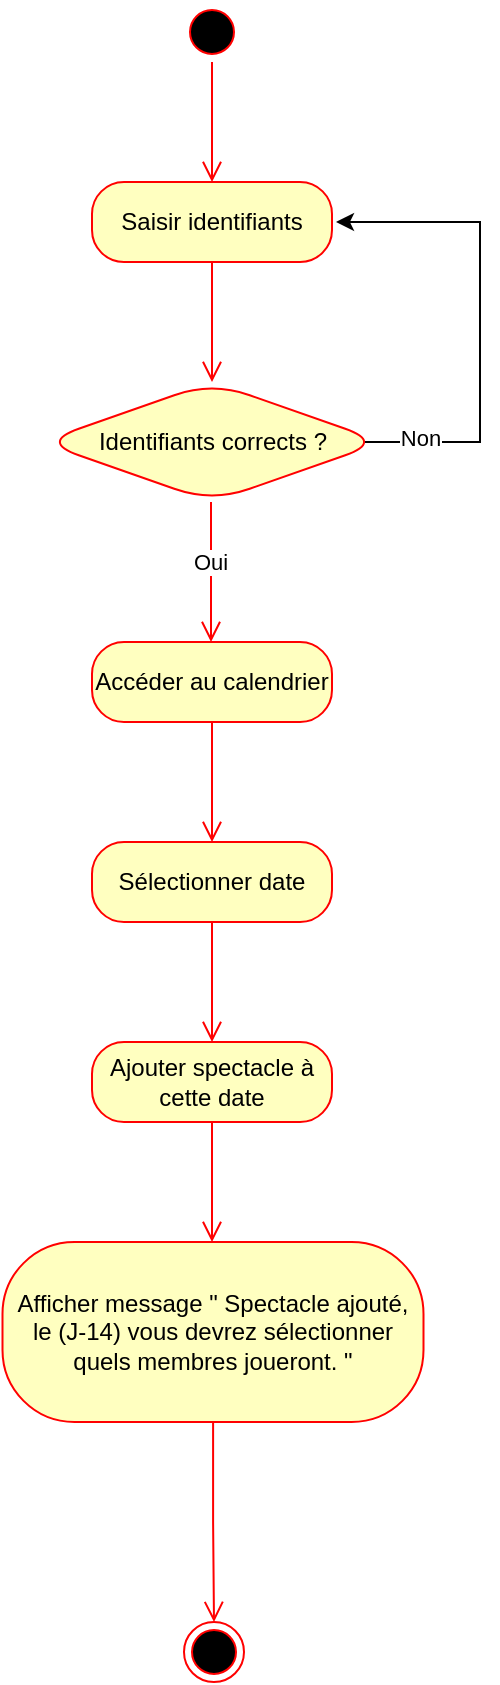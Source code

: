 <mxfile version="26.1.3">
  <diagram name="Page-1" id="lW-tmhY_m9JiVLKgdr-E">
    <mxGraphModel dx="1407" dy="745" grid="1" gridSize="10" guides="1" tooltips="1" connect="1" arrows="1" fold="1" page="1" pageScale="1" pageWidth="827" pageHeight="1169" math="0" shadow="0">
      <root>
        <mxCell id="0" />
        <mxCell id="1" parent="0" />
        <mxCell id="DRHzH8BzLrvunNtR7_3k-1" value="" style="ellipse;html=1;shape=startState;fillColor=#000000;strokeColor=#ff0000;" parent="1" vertex="1">
          <mxGeometry x="384" y="70" width="30" height="30" as="geometry" />
        </mxCell>
        <mxCell id="DRHzH8BzLrvunNtR7_3k-2" value="" style="edgeStyle=orthogonalEdgeStyle;html=1;verticalAlign=bottom;endArrow=open;endSize=8;strokeColor=#ff0000;rounded=0;" parent="1" source="DRHzH8BzLrvunNtR7_3k-1" edge="1">
          <mxGeometry relative="1" as="geometry">
            <mxPoint x="399" y="160" as="targetPoint" />
          </mxGeometry>
        </mxCell>
        <mxCell id="DRHzH8BzLrvunNtR7_3k-3" value="&lt;div&gt;Saisir identifiants&lt;/div&gt;" style="rounded=1;whiteSpace=wrap;html=1;arcSize=40;fontColor=#000000;fillColor=#ffffc0;strokeColor=#ff0000;" parent="1" vertex="1">
          <mxGeometry x="339" y="160" width="120" height="40" as="geometry" />
        </mxCell>
        <mxCell id="DRHzH8BzLrvunNtR7_3k-4" value="" style="edgeStyle=orthogonalEdgeStyle;html=1;verticalAlign=bottom;endArrow=open;endSize=8;strokeColor=#ff0000;rounded=0;" parent="1" source="DRHzH8BzLrvunNtR7_3k-3" edge="1">
          <mxGeometry relative="1" as="geometry">
            <mxPoint x="399" y="260" as="targetPoint" />
          </mxGeometry>
        </mxCell>
        <mxCell id="DRHzH8BzLrvunNtR7_3k-7" style="edgeStyle=orthogonalEdgeStyle;rounded=0;orthogonalLoop=1;jettySize=auto;html=1;" parent="1" edge="1">
          <mxGeometry relative="1" as="geometry">
            <mxPoint x="461" y="180" as="targetPoint" />
            <mxPoint x="471" y="290" as="sourcePoint" />
            <Array as="points">
              <mxPoint x="533" y="290" />
              <mxPoint x="533" y="180" />
            </Array>
          </mxGeometry>
        </mxCell>
        <mxCell id="DRHzH8BzLrvunNtR7_3k-8" value="&lt;div&gt;Non&lt;/div&gt;" style="edgeLabel;html=1;align=center;verticalAlign=middle;resizable=0;points=[];" parent="DRHzH8BzLrvunNtR7_3k-7" vertex="1" connectable="0">
          <mxGeometry x="-0.803" y="-2" relative="1" as="geometry">
            <mxPoint x="8" y="-4" as="offset" />
          </mxGeometry>
        </mxCell>
        <mxCell id="DRHzH8BzLrvunNtR7_3k-5" value="Identifiants corrects ?" style="rounded=1;whiteSpace=wrap;html=1;arcSize=40;fontColor=#000000;fillColor=#ffffc0;strokeColor=#ff0000;shape=rhombus;perimeter=rhombusPerimeter;" parent="1" vertex="1">
          <mxGeometry x="313.5" y="260" width="171" height="60" as="geometry" />
        </mxCell>
        <mxCell id="DRHzH8BzLrvunNtR7_3k-12" value="" style="edgeStyle=orthogonalEdgeStyle;html=1;verticalAlign=bottom;endArrow=open;endSize=8;strokeColor=#ff0000;rounded=0;" parent="1" edge="1">
          <mxGeometry relative="1" as="geometry">
            <mxPoint x="398.5" y="390" as="targetPoint" />
            <mxPoint x="398.5" y="320" as="sourcePoint" />
          </mxGeometry>
        </mxCell>
        <mxCell id="DRHzH8BzLrvunNtR7_3k-14" value="&lt;div&gt;Oui&lt;/div&gt;" style="edgeLabel;html=1;align=center;verticalAlign=middle;resizable=0;points=[];" parent="DRHzH8BzLrvunNtR7_3k-12" vertex="1" connectable="0">
          <mxGeometry x="-0.143" relative="1" as="geometry">
            <mxPoint x="-1" as="offset" />
          </mxGeometry>
        </mxCell>
        <mxCell id="J42jBIso8gIA2JD6DDTb-1" value="&lt;div&gt;Accéder au calendrier&lt;/div&gt;" style="rounded=1;whiteSpace=wrap;html=1;arcSize=40;fontColor=#000000;fillColor=#ffffc0;strokeColor=#ff0000;" vertex="1" parent="1">
          <mxGeometry x="339" y="390" width="120" height="40" as="geometry" />
        </mxCell>
        <mxCell id="J42jBIso8gIA2JD6DDTb-2" value="" style="edgeStyle=orthogonalEdgeStyle;html=1;verticalAlign=bottom;endArrow=open;endSize=8;strokeColor=#ff0000;rounded=0;" edge="1" source="J42jBIso8gIA2JD6DDTb-1" parent="1">
          <mxGeometry relative="1" as="geometry">
            <mxPoint x="399" y="490" as="targetPoint" />
          </mxGeometry>
        </mxCell>
        <mxCell id="J42jBIso8gIA2JD6DDTb-3" value="Sélectionner date" style="rounded=1;whiteSpace=wrap;html=1;arcSize=40;fontColor=#000000;fillColor=#ffffc0;strokeColor=#ff0000;" vertex="1" parent="1">
          <mxGeometry x="339" y="490" width="120" height="40" as="geometry" />
        </mxCell>
        <mxCell id="J42jBIso8gIA2JD6DDTb-4" value="" style="edgeStyle=orthogonalEdgeStyle;html=1;verticalAlign=bottom;endArrow=open;endSize=8;strokeColor=#ff0000;rounded=0;" edge="1" source="J42jBIso8gIA2JD6DDTb-3" parent="1">
          <mxGeometry relative="1" as="geometry">
            <mxPoint x="399" y="590" as="targetPoint" />
          </mxGeometry>
        </mxCell>
        <mxCell id="J42jBIso8gIA2JD6DDTb-5" value="Ajouter spectacle à cette date" style="rounded=1;whiteSpace=wrap;html=1;arcSize=40;fontColor=#000000;fillColor=#ffffc0;strokeColor=#ff0000;" vertex="1" parent="1">
          <mxGeometry x="339" y="590" width="120" height="40" as="geometry" />
        </mxCell>
        <mxCell id="J42jBIso8gIA2JD6DDTb-6" value="" style="edgeStyle=orthogonalEdgeStyle;html=1;verticalAlign=bottom;endArrow=open;endSize=8;strokeColor=#ff0000;rounded=0;" edge="1" source="J42jBIso8gIA2JD6DDTb-5" parent="1">
          <mxGeometry relative="1" as="geometry">
            <mxPoint x="399" y="690" as="targetPoint" />
          </mxGeometry>
        </mxCell>
        <mxCell id="J42jBIso8gIA2JD6DDTb-11" value="Afficher message &quot; Spectacle ajouté,&lt;br&gt;le (J-14) vous devrez sélectionner quels membres joueront. &quot;" style="rounded=1;whiteSpace=wrap;html=1;arcSize=40;fontColor=#000000;fillColor=#ffffc0;strokeColor=#ff0000;" vertex="1" parent="1">
          <mxGeometry x="294.25" y="690" width="210.5" height="90" as="geometry" />
        </mxCell>
        <mxCell id="J42jBIso8gIA2JD6DDTb-12" value="" style="edgeStyle=orthogonalEdgeStyle;html=1;verticalAlign=bottom;endArrow=open;endSize=8;strokeColor=#ff0000;rounded=0;" edge="1" source="J42jBIso8gIA2JD6DDTb-11" parent="1">
          <mxGeometry relative="1" as="geometry">
            <mxPoint x="400" y="880" as="targetPoint" />
          </mxGeometry>
        </mxCell>
        <mxCell id="J42jBIso8gIA2JD6DDTb-13" value="" style="ellipse;html=1;shape=endState;fillColor=#000000;strokeColor=#ff0000;" vertex="1" parent="1">
          <mxGeometry x="385" y="880" width="30" height="30" as="geometry" />
        </mxCell>
      </root>
    </mxGraphModel>
  </diagram>
</mxfile>
